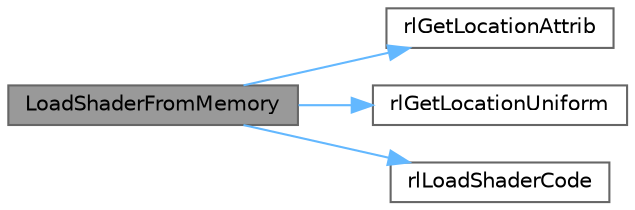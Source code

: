 digraph "LoadShaderFromMemory"
{
 // LATEX_PDF_SIZE
  bgcolor="transparent";
  edge [fontname=Helvetica,fontsize=10,labelfontname=Helvetica,labelfontsize=10];
  node [fontname=Helvetica,fontsize=10,shape=box,height=0.2,width=0.4];
  rankdir="LR";
  Node1 [id="Node000001",label="LoadShaderFromMemory",height=0.2,width=0.4,color="gray40", fillcolor="grey60", style="filled", fontcolor="black",tooltip=" "];
  Node1 -> Node2 [id="edge7_Node000001_Node000002",color="steelblue1",style="solid",tooltip=" "];
  Node2 [id="Node000002",label="rlGetLocationAttrib",height=0.2,width=0.4,color="grey40", fillcolor="white", style="filled",URL="$_classes_2lib_2rlgl_8h.html#ac3331bfc8c6fc59b86b630d9bbd3ccdc",tooltip=" "];
  Node1 -> Node3 [id="edge8_Node000001_Node000003",color="steelblue1",style="solid",tooltip=" "];
  Node3 [id="Node000003",label="rlGetLocationUniform",height=0.2,width=0.4,color="grey40", fillcolor="white", style="filled",URL="$_classes_2lib_2rlgl_8h.html#af4742dca5aec558a4a65abbd7f5e3cae",tooltip=" "];
  Node1 -> Node4 [id="edge9_Node000001_Node000004",color="steelblue1",style="solid",tooltip=" "];
  Node4 [id="Node000004",label="rlLoadShaderCode",height=0.2,width=0.4,color="grey40", fillcolor="white", style="filled",URL="$_classes_2lib_2rlgl_8h.html#a8e4682fa1871d551ae5dc597eefa2d18",tooltip=" "];
}
